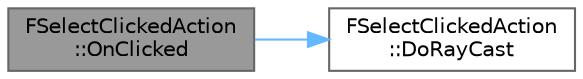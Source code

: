 digraph "FSelectClickedAction::OnClicked"
{
 // INTERACTIVE_SVG=YES
 // LATEX_PDF_SIZE
  bgcolor="transparent";
  edge [fontname=Helvetica,fontsize=10,labelfontname=Helvetica,labelfontsize=10];
  node [fontname=Helvetica,fontsize=10,shape=box,height=0.2,width=0.4];
  rankdir="LR";
  Node1 [id="Node000001",label="FSelectClickedAction\l::OnClicked",height=0.2,width=0.4,color="gray40", fillcolor="grey60", style="filled", fontcolor="black",tooltip="Notify Target that click ocurred."];
  Node1 -> Node2 [id="edge1_Node000001_Node000002",color="steelblue1",style="solid",tooltip=" "];
  Node2 [id="Node000002",label="FSelectClickedAction\l::DoRayCast",height=0.2,width=0.4,color="grey40", fillcolor="white", style="filled",URL="$db/dbc/classFSelectClickedAction.html#abb09b668ecbc6426e54f357d670886e9",tooltip=" "];
}

